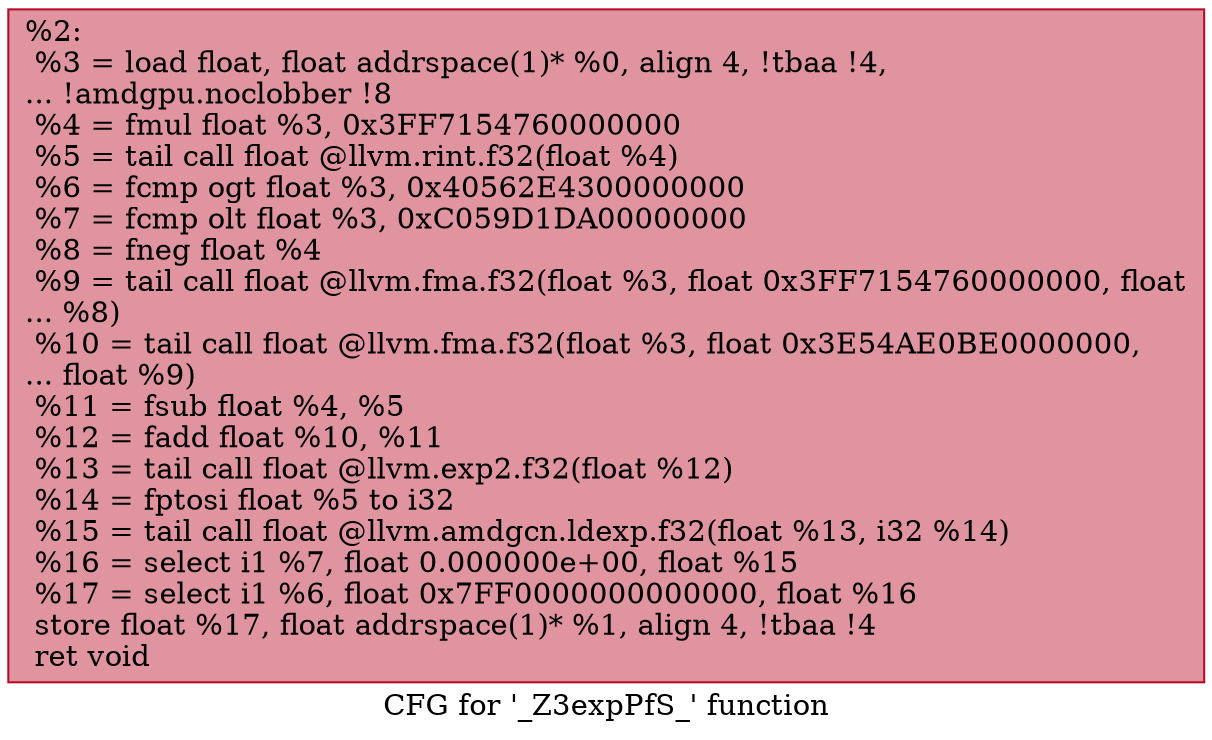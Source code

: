 digraph "CFG for '_Z3expPfS_' function" {
	label="CFG for '_Z3expPfS_' function";

	Node0x61eff60 [shape=record,color="#b70d28ff", style=filled, fillcolor="#b70d2870",label="{%2:\l  %3 = load float, float addrspace(1)* %0, align 4, !tbaa !4,\l... !amdgpu.noclobber !8\l  %4 = fmul float %3, 0x3FF7154760000000\l  %5 = tail call float @llvm.rint.f32(float %4)\l  %6 = fcmp ogt float %3, 0x40562E4300000000\l  %7 = fcmp olt float %3, 0xC059D1DA00000000\l  %8 = fneg float %4\l  %9 = tail call float @llvm.fma.f32(float %3, float 0x3FF7154760000000, float\l... %8)\l  %10 = tail call float @llvm.fma.f32(float %3, float 0x3E54AE0BE0000000,\l... float %9)\l  %11 = fsub float %4, %5\l  %12 = fadd float %10, %11\l  %13 = tail call float @llvm.exp2.f32(float %12)\l  %14 = fptosi float %5 to i32\l  %15 = tail call float @llvm.amdgcn.ldexp.f32(float %13, i32 %14)\l  %16 = select i1 %7, float 0.000000e+00, float %15\l  %17 = select i1 %6, float 0x7FF0000000000000, float %16\l  store float %17, float addrspace(1)* %1, align 4, !tbaa !4\l  ret void\l}"];
}
